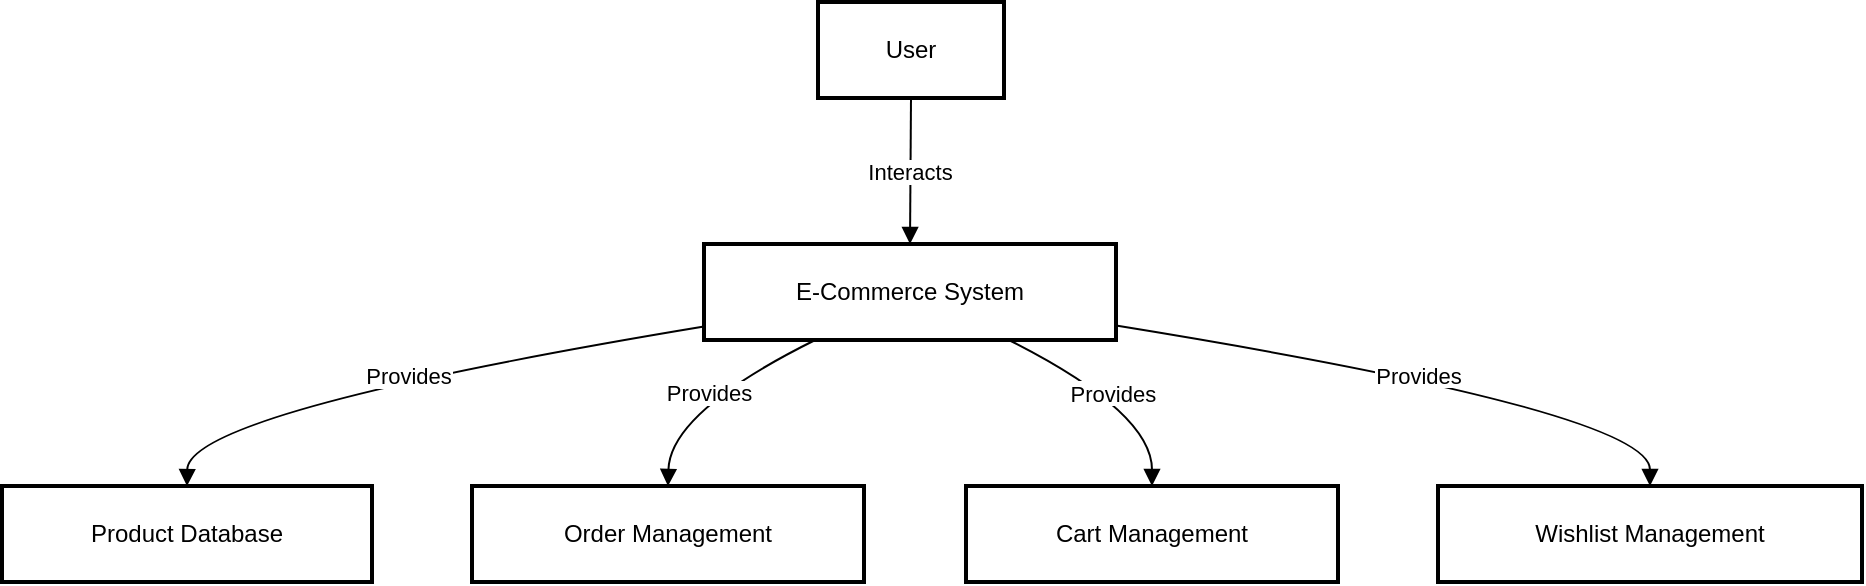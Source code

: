 <mxfile version="24.8.4">
  <diagram name="Page-1" id="WIjgklSP1sb5MxO0kjZO">
    <mxGraphModel dx="1431" dy="807" grid="1" gridSize="10" guides="1" tooltips="1" connect="1" arrows="1" fold="1" page="1" pageScale="1" pageWidth="850" pageHeight="1100" math="0" shadow="0">
      <root>
        <mxCell id="0" />
        <mxCell id="1" parent="0" />
        <mxCell id="VspfxgM5TLs2LgfIdt-c-3" value="User" style="whiteSpace=wrap;strokeWidth=2;" vertex="1" parent="1">
          <mxGeometry x="428" y="20" width="93" height="48" as="geometry" />
        </mxCell>
        <mxCell id="VspfxgM5TLs2LgfIdt-c-4" value="E-Commerce System" style="whiteSpace=wrap;strokeWidth=2;" vertex="1" parent="1">
          <mxGeometry x="371" y="141" width="206" height="48" as="geometry" />
        </mxCell>
        <mxCell id="VspfxgM5TLs2LgfIdt-c-5" value="Product Database" style="whiteSpace=wrap;strokeWidth=2;" vertex="1" parent="1">
          <mxGeometry x="20" y="262" width="185" height="48" as="geometry" />
        </mxCell>
        <mxCell id="VspfxgM5TLs2LgfIdt-c-6" value="Order Management" style="whiteSpace=wrap;strokeWidth=2;" vertex="1" parent="1">
          <mxGeometry x="255" y="262" width="196" height="48" as="geometry" />
        </mxCell>
        <mxCell id="VspfxgM5TLs2LgfIdt-c-7" value="Cart Management" style="whiteSpace=wrap;strokeWidth=2;" vertex="1" parent="1">
          <mxGeometry x="502" y="262" width="186" height="48" as="geometry" />
        </mxCell>
        <mxCell id="VspfxgM5TLs2LgfIdt-c-8" value="Wishlist Management" style="whiteSpace=wrap;strokeWidth=2;" vertex="1" parent="1">
          <mxGeometry x="738" y="262" width="212" height="48" as="geometry" />
        </mxCell>
        <mxCell id="VspfxgM5TLs2LgfIdt-c-9" value="Interacts" style="curved=1;startArrow=none;endArrow=block;exitX=0.5;exitY=1.01;entryX=0.5;entryY=0;rounded=0;" edge="1" parent="1" source="VspfxgM5TLs2LgfIdt-c-3" target="VspfxgM5TLs2LgfIdt-c-4">
          <mxGeometry relative="1" as="geometry">
            <Array as="points" />
          </mxGeometry>
        </mxCell>
        <mxCell id="VspfxgM5TLs2LgfIdt-c-10" value="Provides" style="curved=1;startArrow=none;endArrow=block;exitX=0;exitY=0.86;entryX=0.5;entryY=-0.01;rounded=0;" edge="1" parent="1" source="VspfxgM5TLs2LgfIdt-c-4" target="VspfxgM5TLs2LgfIdt-c-5">
          <mxGeometry relative="1" as="geometry">
            <Array as="points">
              <mxPoint x="113" y="225" />
            </Array>
          </mxGeometry>
        </mxCell>
        <mxCell id="VspfxgM5TLs2LgfIdt-c-11" value="Provides" style="curved=1;startArrow=none;endArrow=block;exitX=0.27;exitY=1;entryX=0.5;entryY=-0.01;rounded=0;" edge="1" parent="1" source="VspfxgM5TLs2LgfIdt-c-4" target="VspfxgM5TLs2LgfIdt-c-6">
          <mxGeometry relative="1" as="geometry">
            <Array as="points">
              <mxPoint x="354" y="225" />
            </Array>
          </mxGeometry>
        </mxCell>
        <mxCell id="VspfxgM5TLs2LgfIdt-c-12" value="Provides" style="curved=1;startArrow=none;endArrow=block;exitX=0.74;exitY=1;entryX=0.5;entryY=-0.01;rounded=0;" edge="1" parent="1" source="VspfxgM5TLs2LgfIdt-c-4" target="VspfxgM5TLs2LgfIdt-c-7">
          <mxGeometry relative="1" as="geometry">
            <Array as="points">
              <mxPoint x="595" y="225" />
            </Array>
          </mxGeometry>
        </mxCell>
        <mxCell id="VspfxgM5TLs2LgfIdt-c-13" value="Provides" style="curved=1;startArrow=none;endArrow=block;exitX=1;exitY=0.85;entryX=0.5;entryY=-0.01;rounded=0;" edge="1" parent="1" source="VspfxgM5TLs2LgfIdt-c-4" target="VspfxgM5TLs2LgfIdt-c-8">
          <mxGeometry relative="1" as="geometry">
            <Array as="points">
              <mxPoint x="844" y="225" />
            </Array>
          </mxGeometry>
        </mxCell>
      </root>
    </mxGraphModel>
  </diagram>
</mxfile>
